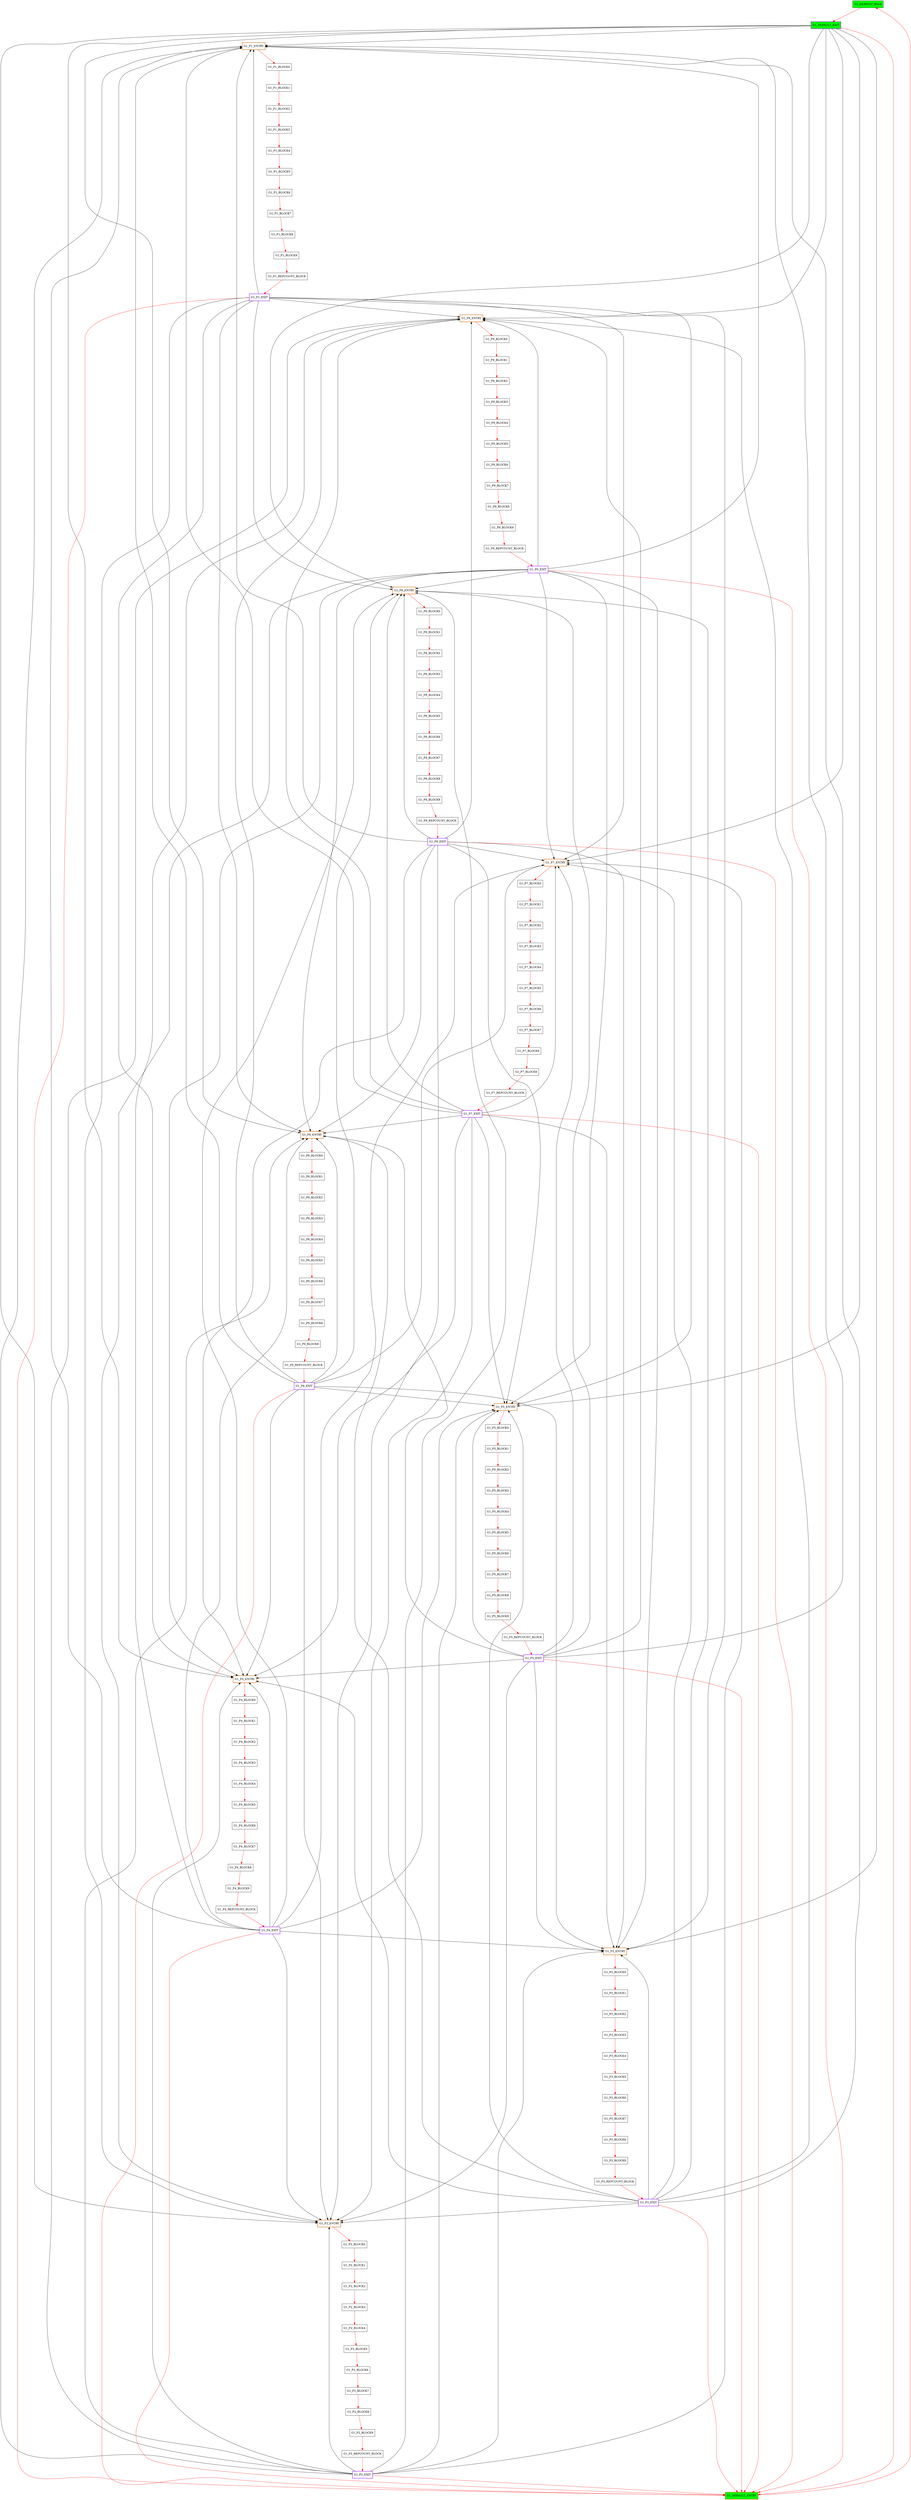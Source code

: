 digraph G {
graph [root="Demo",rankdir   = TB, nodesep           = 0.6, mindist     = 1.0, ranksep = 1.0, overlap = false]
node [style     = "filled", fillcolor = "white", color = "black"]
G1_DEFAULT_Block[cpu="0", flags="0x00000107", type="block", tperiod="100000000", pattern="G1_DEFAULT", patentry="false", patexit="false", beamproc="undefined", bpentry="false", bpexit="false", qlo="false", qhi="false", qil="false", shape     = "rectangle", fillcolor = "green"];
G1_DEFAULT_ENTRY[cpu="0", flags="0x00002107", type="block", tperiod="100000000", pattern="G1_DEFAULT", patentry="true", patexit="false", beamproc="undefined", bpentry="false", bpexit="false", qlo="false", qhi="false", qil="false", shape     = "rectangle", fillcolor = "green", penwidth=2, color = "darkorange3"];
G1_DEFAULT_EXIT[cpu="0", flags="0x00108107", type="block", tperiod="100000000", pattern="G1_DEFAULT", patentry="false", patexit="true", beamproc="undefined", bpentry="false", bpexit="false", qlo="true", qhi="false", qil="false", shape     = "rectangle", fillcolor = "green", penwidth=2, color = "purple"];
G1_P1_BLOCK0[cpu="0", flags="0x00000007", type="block", tperiod="100000000", pattern="G1_P1", patentry="false", patexit="false", beamproc="undefined", bpentry="false", bpexit="false", qlo="false", qhi="false", qil="false", shape     = "rectangle", fillcolor = "white"];
G1_P1_BLOCK1[cpu="0", flags="0x00000007", type="block", tperiod="100000000", pattern="G1_P1", patentry="false", patexit="false", beamproc="undefined", bpentry="false", bpexit="false", qlo="false", qhi="false", qil="false", shape     = "rectangle", fillcolor = "white"];
G1_P1_BLOCK2[cpu="0", flags="0x00000007", type="block", tperiod="100000000", pattern="G1_P1", patentry="false", patexit="false", beamproc="undefined", bpentry="false", bpexit="false", qlo="false", qhi="false", qil="false", shape     = "rectangle", fillcolor = "white"];
G1_P1_BLOCK3[cpu="0", flags="0x00000007", type="block", tperiod="100000000", pattern="G1_P1", patentry="false", patexit="false", beamproc="undefined", bpentry="false", bpexit="false", qlo="false", qhi="false", qil="false", shape     = "rectangle", fillcolor = "white"];
G1_P1_BLOCK4[cpu="0", flags="0x00000007", type="block", tperiod="100000000", pattern="G1_P1", patentry="false", patexit="false", beamproc="undefined", bpentry="false", bpexit="false", qlo="false", qhi="false", qil="false", shape     = "rectangle", fillcolor = "white"];
G1_P1_BLOCK5[cpu="0", flags="0x00000007", type="block", tperiod="100000000", pattern="G1_P1", patentry="false", patexit="false", beamproc="undefined", bpentry="false", bpexit="false", qlo="false", qhi="false", qil="false", shape     = "rectangle", fillcolor = "white"];
G1_P1_BLOCK6[cpu="0", flags="0x00000007", type="block", tperiod="100000000", pattern="G1_P1", patentry="false", patexit="false", beamproc="undefined", bpentry="false", bpexit="false", qlo="false", qhi="false", qil="false", shape     = "rectangle", fillcolor = "white"];
G1_P1_BLOCK7[cpu="0", flags="0x00000007", type="block", tperiod="100000000", pattern="G1_P1", patentry="false", patexit="false", beamproc="undefined", bpentry="false", bpexit="false", qlo="false", qhi="false", qil="false", shape     = "rectangle", fillcolor = "white"];
G1_P1_BLOCK8[cpu="0", flags="0x00000007", type="block", tperiod="100000000", pattern="G1_P1", patentry="false", patexit="false", beamproc="undefined", bpentry="false", bpexit="false", qlo="false", qhi="false", qil="false", shape     = "rectangle", fillcolor = "white"];
G1_P1_BLOCK9[cpu="0", flags="0x00000007", type="block", tperiod="100000000", pattern="G1_P1", patentry="false", patexit="false", beamproc="undefined", bpentry="false", bpexit="false", qlo="false", qhi="false", qil="false", shape     = "rectangle", fillcolor = "white"];
G1_P1_ENTRY[cpu="0", flags="0x00002007", type="block", tperiod="100000000", pattern="G1_P1", patentry="true", patexit="false", beamproc="undefined", bpentry="false", bpexit="false", qlo="false", qhi="false", qil="false", shape     = "rectangle", fillcolor = "white", penwidth=2, color = "darkorange3"];
G1_P1_EXIT[cpu="0", flags="0x00708007", type="block", tperiod="100000000", pattern="G1_P1", patentry="false", patexit="true", beamproc="undefined", bpentry="false", bpexit="false", qlo="true", qhi="true", qil="true", shape     = "rectangle", fillcolor = "white", penwidth=2, color = "purple"];
G1_P1_REPCOUNT_BLOCK[cpu="0", flags="0x00100007", type="block", tperiod="0", pattern="G1_P1", patentry="false", patexit="false", beamproc="undefined", bpentry="false", bpexit="false", qlo="true", qhi="false", qil="false", shape     = "rectangle", fillcolor = "white"];
G1_P2_BLOCK0[cpu="0", flags="0x00000007", type="block", tperiod="100000000", pattern="G1_P2", patentry="false", patexit="false", beamproc="undefined", bpentry="false", bpexit="false", qlo="false", qhi="false", qil="false", shape     = "rectangle", fillcolor = "white"];
G1_P2_BLOCK1[cpu="0", flags="0x00000007", type="block", tperiod="100000000", pattern="G1_P2", patentry="false", patexit="false", beamproc="undefined", bpentry="false", bpexit="false", qlo="false", qhi="false", qil="false", shape     = "rectangle", fillcolor = "white"];
G1_P2_BLOCK2[cpu="0", flags="0x00000007", type="block", tperiod="100000000", pattern="G1_P2", patentry="false", patexit="false", beamproc="undefined", bpentry="false", bpexit="false", qlo="false", qhi="false", qil="false", shape     = "rectangle", fillcolor = "white"];
G1_P2_BLOCK3[cpu="0", flags="0x00000007", type="block", tperiod="100000000", pattern="G1_P2", patentry="false", patexit="false", beamproc="undefined", bpentry="false", bpexit="false", qlo="false", qhi="false", qil="false", shape     = "rectangle", fillcolor = "white"];
G1_P2_BLOCK4[cpu="0", flags="0x00000007", type="block", tperiod="100000000", pattern="G1_P2", patentry="false", patexit="false", beamproc="undefined", bpentry="false", bpexit="false", qlo="false", qhi="false", qil="false", shape     = "rectangle", fillcolor = "white"];
G1_P2_BLOCK5[cpu="0", flags="0x00000007", type="block", tperiod="100000000", pattern="G1_P2", patentry="false", patexit="false", beamproc="undefined", bpentry="false", bpexit="false", qlo="false", qhi="false", qil="false", shape     = "rectangle", fillcolor = "white"];
G1_P2_BLOCK6[cpu="0", flags="0x00000007", type="block", tperiod="100000000", pattern="G1_P2", patentry="false", patexit="false", beamproc="undefined", bpentry="false", bpexit="false", qlo="false", qhi="false", qil="false", shape     = "rectangle", fillcolor = "white"];
G1_P2_BLOCK7[cpu="0", flags="0x00000007", type="block", tperiod="100000000", pattern="G1_P2", patentry="false", patexit="false", beamproc="undefined", bpentry="false", bpexit="false", qlo="false", qhi="false", qil="false", shape     = "rectangle", fillcolor = "white"];
G1_P2_BLOCK8[cpu="0", flags="0x00000007", type="block", tperiod="100000000", pattern="G1_P2", patentry="false", patexit="false", beamproc="undefined", bpentry="false", bpexit="false", qlo="false", qhi="false", qil="false", shape     = "rectangle", fillcolor = "white"];
G1_P2_BLOCK9[cpu="0", flags="0x00000007", type="block", tperiod="100000000", pattern="G1_P2", patentry="false", patexit="false", beamproc="undefined", bpentry="false", bpexit="false", qlo="false", qhi="false", qil="false", shape     = "rectangle", fillcolor = "white"];
G1_P2_ENTRY[cpu="0", flags="0x00002007", type="block", tperiod="100000000", pattern="G1_P2", patentry="true", patexit="false", beamproc="undefined", bpentry="false", bpexit="false", qlo="false", qhi="false", qil="false", shape     = "rectangle", fillcolor = "white", penwidth=2, color = "darkorange3"];
G1_P2_EXIT[cpu="0", flags="0x00708007", type="block", tperiod="100000000", pattern="G1_P2", patentry="false", patexit="true", beamproc="undefined", bpentry="false", bpexit="false", qlo="true", qhi="true", qil="true", shape     = "rectangle", fillcolor = "white", penwidth=2, color = "purple"];
G1_P2_REPCOUNT_BLOCK[cpu="0", flags="0x00100007", type="block", tperiod="0", pattern="G1_P2", patentry="false", patexit="false", beamproc="undefined", bpentry="false", bpexit="false", qlo="true", qhi="false", qil="false", shape     = "rectangle", fillcolor = "white"];
G1_P3_BLOCK0[cpu="0", flags="0x00000007", type="block", tperiod="100000000", pattern="G1_P3", patentry="false", patexit="false", beamproc="undefined", bpentry="false", bpexit="false", qlo="false", qhi="false", qil="false", shape     = "rectangle", fillcolor = "white"];
G1_P3_BLOCK1[cpu="0", flags="0x00000007", type="block", tperiod="100000000", pattern="G1_P3", patentry="false", patexit="false", beamproc="undefined", bpentry="false", bpexit="false", qlo="false", qhi="false", qil="false", shape     = "rectangle", fillcolor = "white"];
G1_P3_BLOCK2[cpu="0", flags="0x00000007", type="block", tperiod="100000000", pattern="G1_P3", patentry="false", patexit="false", beamproc="undefined", bpentry="false", bpexit="false", qlo="false", qhi="false", qil="false", shape     = "rectangle", fillcolor = "white"];
G1_P3_BLOCK3[cpu="0", flags="0x00000007", type="block", tperiod="100000000", pattern="G1_P3", patentry="false", patexit="false", beamproc="undefined", bpentry="false", bpexit="false", qlo="false", qhi="false", qil="false", shape     = "rectangle", fillcolor = "white"];
G1_P3_BLOCK4[cpu="0", flags="0x00000007", type="block", tperiod="100000000", pattern="G1_P3", patentry="false", patexit="false", beamproc="undefined", bpentry="false", bpexit="false", qlo="false", qhi="false", qil="false", shape     = "rectangle", fillcolor = "white"];
G1_P3_BLOCK5[cpu="0", flags="0x00000007", type="block", tperiod="100000000", pattern="G1_P3", patentry="false", patexit="false", beamproc="undefined", bpentry="false", bpexit="false", qlo="false", qhi="false", qil="false", shape     = "rectangle", fillcolor = "white"];
G1_P3_BLOCK6[cpu="0", flags="0x00000007", type="block", tperiod="100000000", pattern="G1_P3", patentry="false", patexit="false", beamproc="undefined", bpentry="false", bpexit="false", qlo="false", qhi="false", qil="false", shape     = "rectangle", fillcolor = "white"];
G1_P3_BLOCK7[cpu="0", flags="0x00000007", type="block", tperiod="100000000", pattern="G1_P3", patentry="false", patexit="false", beamproc="undefined", bpentry="false", bpexit="false", qlo="false", qhi="false", qil="false", shape     = "rectangle", fillcolor = "white"];
G1_P3_BLOCK8[cpu="0", flags="0x00000007", type="block", tperiod="100000000", pattern="G1_P3", patentry="false", patexit="false", beamproc="undefined", bpentry="false", bpexit="false", qlo="false", qhi="false", qil="false", shape     = "rectangle", fillcolor = "white"];
G1_P3_BLOCK9[cpu="0", flags="0x00000007", type="block", tperiod="100000000", pattern="G1_P3", patentry="false", patexit="false", beamproc="undefined", bpentry="false", bpexit="false", qlo="false", qhi="false", qil="false", shape     = "rectangle", fillcolor = "white"];
G1_P3_ENTRY[cpu="0", flags="0x00002007", type="block", tperiod="100000000", pattern="G1_P3", patentry="true", patexit="false", beamproc="undefined", bpentry="false", bpexit="false", qlo="false", qhi="false", qil="false", shape     = "rectangle", fillcolor = "white", penwidth=2, color = "darkorange3"];
G1_P3_EXIT[cpu="0", flags="0x00708007", type="block", tperiod="100000000", pattern="G1_P3", patentry="false", patexit="true", beamproc="undefined", bpentry="false", bpexit="false", qlo="true", qhi="true", qil="true", shape     = "rectangle", fillcolor = "white", penwidth=2, color = "purple"];
G1_P3_REPCOUNT_BLOCK[cpu="0", flags="0x00100007", type="block", tperiod="0", pattern="G1_P3", patentry="false", patexit="false", beamproc="undefined", bpentry="false", bpexit="false", qlo="true", qhi="false", qil="false", shape     = "rectangle", fillcolor = "white"];
G1_P4_BLOCK0[cpu="0", flags="0x00000007", type="block", tperiod="100000000", pattern="G1_P4", patentry="false", patexit="false", beamproc="undefined", bpentry="false", bpexit="false", qlo="false", qhi="false", qil="false", shape     = "rectangle", fillcolor = "white"];
G1_P4_BLOCK1[cpu="0", flags="0x00000007", type="block", tperiod="100000000", pattern="G1_P4", patentry="false", patexit="false", beamproc="undefined", bpentry="false", bpexit="false", qlo="false", qhi="false", qil="false", shape     = "rectangle", fillcolor = "white"];
G1_P4_BLOCK2[cpu="0", flags="0x00000007", type="block", tperiod="100000000", pattern="G1_P4", patentry="false", patexit="false", beamproc="undefined", bpentry="false", bpexit="false", qlo="false", qhi="false", qil="false", shape     = "rectangle", fillcolor = "white"];
G1_P4_BLOCK3[cpu="0", flags="0x00000007", type="block", tperiod="100000000", pattern="G1_P4", patentry="false", patexit="false", beamproc="undefined", bpentry="false", bpexit="false", qlo="false", qhi="false", qil="false", shape     = "rectangle", fillcolor = "white"];
G1_P4_BLOCK4[cpu="0", flags="0x00000007", type="block", tperiod="100000000", pattern="G1_P4", patentry="false", patexit="false", beamproc="undefined", bpentry="false", bpexit="false", qlo="false", qhi="false", qil="false", shape     = "rectangle", fillcolor = "white"];
G1_P4_BLOCK5[cpu="0", flags="0x00000007", type="block", tperiod="100000000", pattern="G1_P4", patentry="false", patexit="false", beamproc="undefined", bpentry="false", bpexit="false", qlo="false", qhi="false", qil="false", shape     = "rectangle", fillcolor = "white"];
G1_P4_BLOCK6[cpu="0", flags="0x00000007", type="block", tperiod="100000000", pattern="G1_P4", patentry="false", patexit="false", beamproc="undefined", bpentry="false", bpexit="false", qlo="false", qhi="false", qil="false", shape     = "rectangle", fillcolor = "white"];
G1_P4_BLOCK7[cpu="0", flags="0x00000007", type="block", tperiod="100000000", pattern="G1_P4", patentry="false", patexit="false", beamproc="undefined", bpentry="false", bpexit="false", qlo="false", qhi="false", qil="false", shape     = "rectangle", fillcolor = "white"];
G1_P4_BLOCK8[cpu="0", flags="0x00000007", type="block", tperiod="100000000", pattern="G1_P4", patentry="false", patexit="false", beamproc="undefined", bpentry="false", bpexit="false", qlo="false", qhi="false", qil="false", shape     = "rectangle", fillcolor = "white"];
G1_P4_BLOCK9[cpu="0", flags="0x00000007", type="block", tperiod="100000000", pattern="G1_P4", patentry="false", patexit="false", beamproc="undefined", bpentry="false", bpexit="false", qlo="false", qhi="false", qil="false", shape     = "rectangle", fillcolor = "white"];
G1_P4_ENTRY[cpu="0", flags="0x00002007", type="block", tperiod="100000000", pattern="G1_P4", patentry="true", patexit="false", beamproc="undefined", bpentry="false", bpexit="false", qlo="false", qhi="false", qil="false", shape     = "rectangle", fillcolor = "white", penwidth=2, color = "darkorange3"];
G1_P4_EXIT[cpu="0", flags="0x00708007", type="block", tperiod="100000000", pattern="G1_P4", patentry="false", patexit="true", beamproc="undefined", bpentry="false", bpexit="false", qlo="true", qhi="true", qil="true", shape     = "rectangle", fillcolor = "white", penwidth=2, color = "purple"];
G1_P4_REPCOUNT_BLOCK[cpu="0", flags="0x00100007", type="block", tperiod="0", pattern="G1_P4", patentry="false", patexit="false", beamproc="undefined", bpentry="false", bpexit="false", qlo="true", qhi="false", qil="false", shape     = "rectangle", fillcolor = "white"];
G1_P5_BLOCK0[cpu="0", flags="0x00000007", type="block", tperiod="100000000", pattern="G1_P5", patentry="false", patexit="false", beamproc="undefined", bpentry="false", bpexit="false", qlo="false", qhi="false", qil="false", shape     = "rectangle", fillcolor = "white"];
G1_P5_BLOCK1[cpu="0", flags="0x00000007", type="block", tperiod="100000000", pattern="G1_P5", patentry="false", patexit="false", beamproc="undefined", bpentry="false", bpexit="false", qlo="false", qhi="false", qil="false", shape     = "rectangle", fillcolor = "white"];
G1_P5_BLOCK2[cpu="0", flags="0x00000007", type="block", tperiod="100000000", pattern="G1_P5", patentry="false", patexit="false", beamproc="undefined", bpentry="false", bpexit="false", qlo="false", qhi="false", qil="false", shape     = "rectangle", fillcolor = "white"];
G1_P5_BLOCK3[cpu="0", flags="0x00000007", type="block", tperiod="100000000", pattern="G1_P5", patentry="false", patexit="false", beamproc="undefined", bpentry="false", bpexit="false", qlo="false", qhi="false", qil="false", shape     = "rectangle", fillcolor = "white"];
G1_P5_BLOCK4[cpu="0", flags="0x00000007", type="block", tperiod="100000000", pattern="G1_P5", patentry="false", patexit="false", beamproc="undefined", bpentry="false", bpexit="false", qlo="false", qhi="false", qil="false", shape     = "rectangle", fillcolor = "white"];
G1_P5_BLOCK5[cpu="0", flags="0x00000007", type="block", tperiod="100000000", pattern="G1_P5", patentry="false", patexit="false", beamproc="undefined", bpentry="false", bpexit="false", qlo="false", qhi="false", qil="false", shape     = "rectangle", fillcolor = "white"];
G1_P5_BLOCK6[cpu="0", flags="0x00000007", type="block", tperiod="100000000", pattern="G1_P5", patentry="false", patexit="false", beamproc="undefined", bpentry="false", bpexit="false", qlo="false", qhi="false", qil="false", shape     = "rectangle", fillcolor = "white"];
G1_P5_BLOCK7[cpu="0", flags="0x00000007", type="block", tperiod="100000000", pattern="G1_P5", patentry="false", patexit="false", beamproc="undefined", bpentry="false", bpexit="false", qlo="false", qhi="false", qil="false", shape     = "rectangle", fillcolor = "white"];
G1_P5_BLOCK8[cpu="0", flags="0x00000007", type="block", tperiod="100000000", pattern="G1_P5", patentry="false", patexit="false", beamproc="undefined", bpentry="false", bpexit="false", qlo="false", qhi="false", qil="false", shape     = "rectangle", fillcolor = "white"];
G1_P5_BLOCK9[cpu="0", flags="0x00000007", type="block", tperiod="100000000", pattern="G1_P5", patentry="false", patexit="false", beamproc="undefined", bpentry="false", bpexit="false", qlo="false", qhi="false", qil="false", shape     = "rectangle", fillcolor = "white"];
G1_P5_ENTRY[cpu="0", flags="0x00002007", type="block", tperiod="100000000", pattern="G1_P5", patentry="true", patexit="false", beamproc="undefined", bpentry="false", bpexit="false", qlo="false", qhi="false", qil="false", shape     = "rectangle", fillcolor = "white", penwidth=2, color = "darkorange3"];
G1_P5_EXIT[cpu="0", flags="0x00708007", type="block", tperiod="100000000", pattern="G1_P5", patentry="false", patexit="true", beamproc="undefined", bpentry="false", bpexit="false", qlo="true", qhi="true", qil="true", shape     = "rectangle", fillcolor = "white", penwidth=2, color = "purple"];
G1_P5_REPCOUNT_BLOCK[cpu="0", flags="0x00100007", type="block", tperiod="0", pattern="G1_P5", patentry="false", patexit="false", beamproc="undefined", bpentry="false", bpexit="false", qlo="true", qhi="false", qil="false", shape     = "rectangle", fillcolor = "white"];
G1_P6_BLOCK0[cpu="0", flags="0x00000007", type="block", tperiod="100000000", pattern="G1_P6", patentry="false", patexit="false", beamproc="undefined", bpentry="false", bpexit="false", qlo="false", qhi="false", qil="false", shape     = "rectangle", fillcolor = "white"];
G1_P6_BLOCK1[cpu="0", flags="0x00000007", type="block", tperiod="100000000", pattern="G1_P6", patentry="false", patexit="false", beamproc="undefined", bpentry="false", bpexit="false", qlo="false", qhi="false", qil="false", shape     = "rectangle", fillcolor = "white"];
G1_P6_BLOCK2[cpu="0", flags="0x00000007", type="block", tperiod="100000000", pattern="G1_P6", patentry="false", patexit="false", beamproc="undefined", bpentry="false", bpexit="false", qlo="false", qhi="false", qil="false", shape     = "rectangle", fillcolor = "white"];
G1_P6_BLOCK3[cpu="0", flags="0x00000007", type="block", tperiod="100000000", pattern="G1_P6", patentry="false", patexit="false", beamproc="undefined", bpentry="false", bpexit="false", qlo="false", qhi="false", qil="false", shape     = "rectangle", fillcolor = "white"];
G1_P6_BLOCK4[cpu="0", flags="0x00000007", type="block", tperiod="100000000", pattern="G1_P6", patentry="false", patexit="false", beamproc="undefined", bpentry="false", bpexit="false", qlo="false", qhi="false", qil="false", shape     = "rectangle", fillcolor = "white"];
G1_P6_BLOCK5[cpu="0", flags="0x00000007", type="block", tperiod="100000000", pattern="G1_P6", patentry="false", patexit="false", beamproc="undefined", bpentry="false", bpexit="false", qlo="false", qhi="false", qil="false", shape     = "rectangle", fillcolor = "white"];
G1_P6_BLOCK6[cpu="0", flags="0x00000007", type="block", tperiod="100000000", pattern="G1_P6", patentry="false", patexit="false", beamproc="undefined", bpentry="false", bpexit="false", qlo="false", qhi="false", qil="false", shape     = "rectangle", fillcolor = "white"];
G1_P6_BLOCK7[cpu="0", flags="0x00000007", type="block", tperiod="100000000", pattern="G1_P6", patentry="false", patexit="false", beamproc="undefined", bpentry="false", bpexit="false", qlo="false", qhi="false", qil="false", shape     = "rectangle", fillcolor = "white"];
G1_P6_BLOCK8[cpu="0", flags="0x00000007", type="block", tperiod="100000000", pattern="G1_P6", patentry="false", patexit="false", beamproc="undefined", bpentry="false", bpexit="false", qlo="false", qhi="false", qil="false", shape     = "rectangle", fillcolor = "white"];
G1_P6_BLOCK9[cpu="0", flags="0x00000007", type="block", tperiod="100000000", pattern="G1_P6", patentry="false", patexit="false", beamproc="undefined", bpentry="false", bpexit="false", qlo="false", qhi="false", qil="false", shape     = "rectangle", fillcolor = "white"];
G1_P6_ENTRY[cpu="0", flags="0x00002007", type="block", tperiod="100000000", pattern="G1_P6", patentry="true", patexit="false", beamproc="undefined", bpentry="false", bpexit="false", qlo="false", qhi="false", qil="false", shape     = "rectangle", fillcolor = "white", penwidth=2, color = "darkorange3"];
G1_P6_EXIT[cpu="0", flags="0x00708007", type="block", tperiod="100000000", pattern="G1_P6", patentry="false", patexit="true", beamproc="undefined", bpentry="false", bpexit="false", qlo="true", qhi="true", qil="true", shape     = "rectangle", fillcolor = "white", penwidth=2, color = "purple"];
G1_P6_REPCOUNT_BLOCK[cpu="0", flags="0x00100007", type="block", tperiod="0", pattern="G1_P6", patentry="false", patexit="false", beamproc="undefined", bpentry="false", bpexit="false", qlo="true", qhi="false", qil="false", shape     = "rectangle", fillcolor = "white"];
G1_P7_BLOCK0[cpu="0", flags="0x00000007", type="block", tperiod="100000000", pattern="G1_P7", patentry="false", patexit="false", beamproc="undefined", bpentry="false", bpexit="false", qlo="false", qhi="false", qil="false", shape     = "rectangle", fillcolor = "white"];
G1_P7_BLOCK1[cpu="0", flags="0x00000007", type="block", tperiod="100000000", pattern="G1_P7", patentry="false", patexit="false", beamproc="undefined", bpentry="false", bpexit="false", qlo="false", qhi="false", qil="false", shape     = "rectangle", fillcolor = "white"];
G1_P7_BLOCK2[cpu="0", flags="0x00000007", type="block", tperiod="100000000", pattern="G1_P7", patentry="false", patexit="false", beamproc="undefined", bpentry="false", bpexit="false", qlo="false", qhi="false", qil="false", shape     = "rectangle", fillcolor = "white"];
G1_P7_BLOCK3[cpu="0", flags="0x00000007", type="block", tperiod="100000000", pattern="G1_P7", patentry="false", patexit="false", beamproc="undefined", bpentry="false", bpexit="false", qlo="false", qhi="false", qil="false", shape     = "rectangle", fillcolor = "white"];
G1_P7_BLOCK4[cpu="0", flags="0x00000007", type="block", tperiod="100000000", pattern="G1_P7", patentry="false", patexit="false", beamproc="undefined", bpentry="false", bpexit="false", qlo="false", qhi="false", qil="false", shape     = "rectangle", fillcolor = "white"];
G1_P7_BLOCK5[cpu="0", flags="0x00000007", type="block", tperiod="100000000", pattern="G1_P7", patentry="false", patexit="false", beamproc="undefined", bpentry="false", bpexit="false", qlo="false", qhi="false", qil="false", shape     = "rectangle", fillcolor = "white"];
G1_P7_BLOCK6[cpu="0", flags="0x00000007", type="block", tperiod="100000000", pattern="G1_P7", patentry="false", patexit="false", beamproc="undefined", bpentry="false", bpexit="false", qlo="false", qhi="false", qil="false", shape     = "rectangle", fillcolor = "white"];
G1_P7_BLOCK7[cpu="0", flags="0x00000007", type="block", tperiod="100000000", pattern="G1_P7", patentry="false", patexit="false", beamproc="undefined", bpentry="false", bpexit="false", qlo="false", qhi="false", qil="false", shape     = "rectangle", fillcolor = "white"];
G1_P7_BLOCK8[cpu="0", flags="0x00000007", type="block", tperiod="100000000", pattern="G1_P7", patentry="false", patexit="false", beamproc="undefined", bpentry="false", bpexit="false", qlo="false", qhi="false", qil="false", shape     = "rectangle", fillcolor = "white"];
G1_P7_BLOCK9[cpu="0", flags="0x00000007", type="block", tperiod="100000000", pattern="G1_P7", patentry="false", patexit="false", beamproc="undefined", bpentry="false", bpexit="false", qlo="false", qhi="false", qil="false", shape     = "rectangle", fillcolor = "white"];
G1_P7_ENTRY[cpu="0", flags="0x00002007", type="block", tperiod="100000000", pattern="G1_P7", patentry="true", patexit="false", beamproc="undefined", bpentry="false", bpexit="false", qlo="false", qhi="false", qil="false", shape     = "rectangle", fillcolor = "white", penwidth=2, color = "darkorange3"];
G1_P7_EXIT[cpu="0", flags="0x00708007", type="block", tperiod="100000000", pattern="G1_P7", patentry="false", patexit="true", beamproc="undefined", bpentry="false", bpexit="false", qlo="true", qhi="true", qil="true", shape     = "rectangle", fillcolor = "white", penwidth=2, color = "purple"];
G1_P7_REPCOUNT_BLOCK[cpu="0", flags="0x00100007", type="block", tperiod="0", pattern="G1_P7", patentry="false", patexit="false", beamproc="undefined", bpentry="false", bpexit="false", qlo="true", qhi="false", qil="false", shape     = "rectangle", fillcolor = "white"];
G1_P8_BLOCK0[cpu="0", flags="0x00000007", type="block", tperiod="100000000", pattern="G1_P8", patentry="false", patexit="false", beamproc="undefined", bpentry="false", bpexit="false", qlo="false", qhi="false", qil="false", shape     = "rectangle", fillcolor = "white"];
G1_P8_BLOCK1[cpu="0", flags="0x00000007", type="block", tperiod="100000000", pattern="G1_P8", patentry="false", patexit="false", beamproc="undefined", bpentry="false", bpexit="false", qlo="false", qhi="false", qil="false", shape     = "rectangle", fillcolor = "white"];
G1_P8_BLOCK2[cpu="0", flags="0x00000007", type="block", tperiod="100000000", pattern="G1_P8", patentry="false", patexit="false", beamproc="undefined", bpentry="false", bpexit="false", qlo="false", qhi="false", qil="false", shape     = "rectangle", fillcolor = "white"];
G1_P8_BLOCK3[cpu="0", flags="0x00000007", type="block", tperiod="100000000", pattern="G1_P8", patentry="false", patexit="false", beamproc="undefined", bpentry="false", bpexit="false", qlo="false", qhi="false", qil="false", shape     = "rectangle", fillcolor = "white"];
G1_P8_BLOCK4[cpu="0", flags="0x00000007", type="block", tperiod="100000000", pattern="G1_P8", patentry="false", patexit="false", beamproc="undefined", bpentry="false", bpexit="false", qlo="false", qhi="false", qil="false", shape     = "rectangle", fillcolor = "white"];
G1_P8_BLOCK5[cpu="0", flags="0x00000007", type="block", tperiod="100000000", pattern="G1_P8", patentry="false", patexit="false", beamproc="undefined", bpentry="false", bpexit="false", qlo="false", qhi="false", qil="false", shape     = "rectangle", fillcolor = "white"];
G1_P8_BLOCK6[cpu="0", flags="0x00000007", type="block", tperiod="100000000", pattern="G1_P8", patentry="false", patexit="false", beamproc="undefined", bpentry="false", bpexit="false", qlo="false", qhi="false", qil="false", shape     = "rectangle", fillcolor = "white"];
G1_P8_BLOCK7[cpu="0", flags="0x00000007", type="block", tperiod="100000000", pattern="G1_P8", patentry="false", patexit="false", beamproc="undefined", bpentry="false", bpexit="false", qlo="false", qhi="false", qil="false", shape     = "rectangle", fillcolor = "white"];
G1_P8_BLOCK8[cpu="0", flags="0x00000007", type="block", tperiod="100000000", pattern="G1_P8", patentry="false", patexit="false", beamproc="undefined", bpentry="false", bpexit="false", qlo="false", qhi="false", qil="false", shape     = "rectangle", fillcolor = "white"];
G1_P8_BLOCK9[cpu="0", flags="0x00000007", type="block", tperiod="100000000", pattern="G1_P8", patentry="false", patexit="false", beamproc="undefined", bpentry="false", bpexit="false", qlo="false", qhi="false", qil="false", shape     = "rectangle", fillcolor = "white"];
G1_P8_ENTRY[cpu="0", flags="0x00002007", type="block", tperiod="100000000", pattern="G1_P8", patentry="true", patexit="false", beamproc="undefined", bpentry="false", bpexit="false", qlo="false", qhi="false", qil="false", shape     = "rectangle", fillcolor = "white", penwidth=2, color = "darkorange3"];
G1_P8_EXIT[cpu="0", flags="0x00708007", type="block", tperiod="100000000", pattern="G1_P8", patentry="false", patexit="true", beamproc="undefined", bpentry="false", bpexit="false", qlo="true", qhi="true", qil="true", shape     = "rectangle", fillcolor = "white", penwidth=2, color = "purple"];
G1_P8_REPCOUNT_BLOCK[cpu="0", flags="0x00100007", type="block", tperiod="0", pattern="G1_P8", patentry="false", patexit="false", beamproc="undefined", bpentry="false", bpexit="false", qlo="true", qhi="false", qil="false", shape     = "rectangle", fillcolor = "white"];
G1_P9_BLOCK0[cpu="0", flags="0x00000007", type="block", tperiod="100000000", pattern="G1_P9", patentry="false", patexit="false", beamproc="undefined", bpentry="false", bpexit="false", qlo="false", qhi="false", qil="false", shape     = "rectangle", fillcolor = "white"];
G1_P9_BLOCK1[cpu="0", flags="0x00000007", type="block", tperiod="100000000", pattern="G1_P9", patentry="false", patexit="false", beamproc="undefined", bpentry="false", bpexit="false", qlo="false", qhi="false", qil="false", shape     = "rectangle", fillcolor = "white"];
G1_P9_BLOCK2[cpu="0", flags="0x00000007", type="block", tperiod="100000000", pattern="G1_P9", patentry="false", patexit="false", beamproc="undefined", bpentry="false", bpexit="false", qlo="false", qhi="false", qil="false", shape     = "rectangle", fillcolor = "white"];
G1_P9_BLOCK3[cpu="0", flags="0x00000007", type="block", tperiod="100000000", pattern="G1_P9", patentry="false", patexit="false", beamproc="undefined", bpentry="false", bpexit="false", qlo="false", qhi="false", qil="false", shape     = "rectangle", fillcolor = "white"];
G1_P9_BLOCK4[cpu="0", flags="0x00000007", type="block", tperiod="100000000", pattern="G1_P9", patentry="false", patexit="false", beamproc="undefined", bpentry="false", bpexit="false", qlo="false", qhi="false", qil="false", shape     = "rectangle", fillcolor = "white"];
G1_P9_BLOCK5[cpu="0", flags="0x00000007", type="block", tperiod="100000000", pattern="G1_P9", patentry="false", patexit="false", beamproc="undefined", bpentry="false", bpexit="false", qlo="false", qhi="false", qil="false", shape     = "rectangle", fillcolor = "white"];
G1_P9_BLOCK6[cpu="0", flags="0x00000007", type="block", tperiod="100000000", pattern="G1_P9", patentry="false", patexit="false", beamproc="undefined", bpentry="false", bpexit="false", qlo="false", qhi="false", qil="false", shape     = "rectangle", fillcolor = "white"];
G1_P9_BLOCK7[cpu="0", flags="0x00000007", type="block", tperiod="100000000", pattern="G1_P9", patentry="false", patexit="false", beamproc="undefined", bpentry="false", bpexit="false", qlo="false", qhi="false", qil="false", shape     = "rectangle", fillcolor = "white"];
G1_P9_BLOCK8[cpu="0", flags="0x00000007", type="block", tperiod="100000000", pattern="G1_P9", patentry="false", patexit="false", beamproc="undefined", bpentry="false", bpexit="false", qlo="false", qhi="false", qil="false", shape     = "rectangle", fillcolor = "white"];
G1_P9_BLOCK9[cpu="0", flags="0x00000007", type="block", tperiod="100000000", pattern="G1_P9", patentry="false", patexit="false", beamproc="undefined", bpentry="false", bpexit="false", qlo="false", qhi="false", qil="false", shape     = "rectangle", fillcolor = "white"];
G1_P9_ENTRY[cpu="0", flags="0x00002007", type="block", tperiod="100000000", pattern="G1_P9", patentry="true", patexit="false", beamproc="undefined", bpentry="false", bpexit="false", qlo="false", qhi="false", qil="false", shape     = "rectangle", fillcolor = "white", penwidth=2, color = "darkorange3"];
G1_P9_EXIT[cpu="0", flags="0x00708007", type="block", tperiod="100000000", pattern="G1_P9", patentry="false", patexit="true", beamproc="undefined", bpentry="false", bpexit="false", qlo="true", qhi="true", qil="true", shape     = "rectangle", fillcolor = "white", penwidth=2, color = "purple"];
G1_P9_REPCOUNT_BLOCK[cpu="0", flags="0x00100007", type="block", tperiod="0", pattern="G1_P9", patentry="false", patexit="false", beamproc="undefined", bpentry="false", bpexit="false", qlo="true", qhi="false", qil="false", shape     = "rectangle", fillcolor = "white"];
G1_DEFAULT_Block->G1_DEFAULT_EXIT [type="defdst", color     = "red"];
G1_DEFAULT_ENTRY->G1_DEFAULT_Block [type="defdst", color     = "red"];
G1_P1_BLOCK0->G1_P1_BLOCK1 [type="defdst", color     = "red"];
G1_P1_BLOCK1->G1_P1_BLOCK2 [type="defdst", color     = "red"];
G1_P1_BLOCK2->G1_P1_BLOCK3 [type="defdst", color     = "red"];
G1_P1_BLOCK3->G1_P1_BLOCK4 [type="defdst", color     = "red"];
G1_P1_BLOCK4->G1_P1_BLOCK5 [type="defdst", color     = "red"];
G1_P1_BLOCK5->G1_P1_BLOCK6 [type="defdst", color     = "red"];
G1_P1_BLOCK6->G1_P1_BLOCK7 [type="defdst", color     = "red"];
G1_P1_BLOCK7->G1_P1_BLOCK8 [type="defdst", color     = "red"];
G1_P1_BLOCK8->G1_P1_BLOCK9 [type="defdst", color     = "red"];
G1_P1_BLOCK9->G1_P1_REPCOUNT_BLOCK [type="defdst", color     = "red"];
G1_P1_ENTRY->G1_P1_BLOCK0 [type="defdst", color     = "red"];
G1_P2_BLOCK0->G1_P2_BLOCK1 [type="defdst", color     = "red"];
G1_P2_BLOCK1->G1_P2_BLOCK2 [type="defdst", color     = "red"];
G1_P2_BLOCK2->G1_P2_BLOCK3 [type="defdst", color     = "red"];
G1_P2_BLOCK3->G1_P2_BLOCK4 [type="defdst", color     = "red"];
G1_P2_BLOCK4->G1_P2_BLOCK5 [type="defdst", color     = "red"];
G1_P2_BLOCK5->G1_P2_BLOCK6 [type="defdst", color     = "red"];
G1_P2_BLOCK6->G1_P2_BLOCK7 [type="defdst", color     = "red"];
G1_P2_BLOCK7->G1_P2_BLOCK8 [type="defdst", color     = "red"];
G1_P2_BLOCK8->G1_P2_BLOCK9 [type="defdst", color     = "red"];
G1_P2_BLOCK9->G1_P2_REPCOUNT_BLOCK [type="defdst", color     = "red"];
G1_P2_ENTRY->G1_P2_BLOCK0 [type="defdst", color     = "red"];
G1_P3_BLOCK0->G1_P3_BLOCK1 [type="defdst", color     = "red"];
G1_P7_BLOCK6->G1_P7_BLOCK7 [type="defdst", color     = "red"];
G1_P3_BLOCK1->G1_P3_BLOCK2 [type="defdst", color     = "red"];
G1_P3_BLOCK2->G1_P3_BLOCK3 [type="defdst", color     = "red"];
G1_P3_BLOCK3->G1_P3_BLOCK4 [type="defdst", color     = "red"];
G1_P3_BLOCK4->G1_P3_BLOCK5 [type="defdst", color     = "red"];
G1_P7_BLOCK2->G1_P7_BLOCK3 [type="defdst", color     = "red"];
G1_P3_BLOCK5->G1_P3_BLOCK6 [type="defdst", color     = "red"];
G1_P7_BLOCK7->G1_P7_BLOCK8 [type="defdst", color     = "red"];
G1_P3_BLOCK6->G1_P3_BLOCK7 [type="defdst", color     = "red"];
G1_P3_BLOCK7->G1_P3_BLOCK8 [type="defdst", color     = "red"];
G1_P3_BLOCK8->G1_P3_BLOCK9 [type="defdst", color     = "red"];
G1_P3_BLOCK9->G1_P3_REPCOUNT_BLOCK [type="defdst", color     = "red"];
G1_P3_ENTRY->G1_P3_BLOCK0 [type="defdst", color     = "red"];
G1_P4_BLOCK0->G1_P4_BLOCK1 [type="defdst", color     = "red"];
G1_P4_BLOCK1->G1_P4_BLOCK2 [type="defdst", color     = "red"];
G1_P4_BLOCK2->G1_P4_BLOCK3 [type="defdst", color     = "red"];
G1_P4_BLOCK3->G1_P4_BLOCK4 [type="defdst", color     = "red"];
G1_P4_BLOCK4->G1_P4_BLOCK5 [type="defdst", color     = "red"];
G1_P4_BLOCK5->G1_P4_BLOCK6 [type="defdst", color     = "red"];
G1_P4_BLOCK6->G1_P4_BLOCK7 [type="defdst", color     = "red"];
G1_P4_BLOCK7->G1_P4_BLOCK8 [type="defdst", color     = "red"];
G1_P4_BLOCK8->G1_P4_BLOCK9 [type="defdst", color     = "red"];
G1_P4_BLOCK9->G1_P4_REPCOUNT_BLOCK [type="defdst", color     = "red"];
G1_P4_ENTRY->G1_P4_BLOCK0 [type="defdst", color     = "red"];
G1_P5_BLOCK0->G1_P5_BLOCK1 [type="defdst", color     = "red"];
G1_P5_BLOCK1->G1_P5_BLOCK2 [type="defdst", color     = "red"];
G1_P5_BLOCK2->G1_P5_BLOCK3 [type="defdst", color     = "red"];
G1_P5_BLOCK3->G1_P5_BLOCK4 [type="defdst", color     = "red"];
G1_P5_BLOCK4->G1_P5_BLOCK5 [type="defdst", color     = "red"];
G1_P5_BLOCK5->G1_P5_BLOCK6 [type="defdst", color     = "red"];
G1_P5_BLOCK6->G1_P5_BLOCK7 [type="defdst", color     = "red"];
G1_P5_BLOCK7->G1_P5_BLOCK8 [type="defdst", color     = "red"];
G1_P5_BLOCK8->G1_P5_BLOCK9 [type="defdst", color     = "red"];
G1_P5_BLOCK9->G1_P5_REPCOUNT_BLOCK [type="defdst", color     = "red"];
G1_P5_ENTRY->G1_P5_BLOCK0 [type="defdst", color     = "red"];
G1_P6_BLOCK0->G1_P6_BLOCK1 [type="defdst", color     = "red"];
G1_P6_BLOCK1->G1_P6_BLOCK2 [type="defdst", color     = "red"];
G1_P6_BLOCK2->G1_P6_BLOCK3 [type="defdst", color     = "red"];
G1_P6_BLOCK3->G1_P6_BLOCK4 [type="defdst", color     = "red"];
G1_P6_BLOCK4->G1_P6_BLOCK5 [type="defdst", color     = "red"];
G1_P6_BLOCK5->G1_P6_BLOCK6 [type="defdst", color     = "red"];
G1_P6_BLOCK6->G1_P6_BLOCK7 [type="defdst", color     = "red"];
G1_P6_BLOCK7->G1_P6_BLOCK8 [type="defdst", color     = "red"];
G1_P6_BLOCK8->G1_P6_BLOCK9 [type="defdst", color     = "red"];
G1_P6_BLOCK9->G1_P6_REPCOUNT_BLOCK [type="defdst", color     = "red"];
G1_P6_ENTRY->G1_P6_BLOCK0 [type="defdst", color     = "red"];
G1_P7_BLOCK0->G1_P7_BLOCK1 [type="defdst", color     = "red"];
G1_P7_BLOCK1->G1_P7_BLOCK2 [type="defdst", color     = "red"];
G1_P7_BLOCK3->G1_P7_BLOCK4 [type="defdst", color     = "red"];
G1_P7_BLOCK4->G1_P7_BLOCK5 [type="defdst", color     = "red"];
G1_P7_BLOCK5->G1_P7_BLOCK6 [type="defdst", color     = "red"];
G1_P7_BLOCK8->G1_P7_BLOCK9 [type="defdst", color     = "red"];
G1_P7_BLOCK9->G1_P7_REPCOUNT_BLOCK [type="defdst", color     = "red"];
G1_P7_ENTRY->G1_P7_BLOCK0 [type="defdst", color     = "red"];
G1_P8_BLOCK0->G1_P8_BLOCK1 [type="defdst", color     = "red"];
G1_P8_BLOCK1->G1_P8_BLOCK2 [type="defdst", color     = "red"];
G1_P8_BLOCK2->G1_P8_BLOCK3 [type="defdst", color     = "red"];
G1_P8_BLOCK3->G1_P8_BLOCK4 [type="defdst", color     = "red"];
G1_P8_BLOCK4->G1_P8_BLOCK5 [type="defdst", color     = "red"];
G1_P8_BLOCK5->G1_P8_BLOCK6 [type="defdst", color     = "red"];
G1_P8_BLOCK6->G1_P8_BLOCK7 [type="defdst", color     = "red"];
G1_P8_BLOCK7->G1_P8_BLOCK8 [type="defdst", color     = "red"];
G1_P8_BLOCK8->G1_P8_BLOCK9 [type="defdst", color     = "red"];
G1_P8_BLOCK9->G1_P8_REPCOUNT_BLOCK [type="defdst", color     = "red"];
G1_P8_ENTRY->G1_P8_BLOCK0 [type="defdst", color     = "red"];
G1_P9_BLOCK0->G1_P9_BLOCK1 [type="defdst", color     = "red"];
G1_P9_BLOCK1->G1_P9_BLOCK2 [type="defdst", color     = "red"];
G1_P9_BLOCK2->G1_P9_BLOCK3 [type="defdst", color     = "red"];
G1_P9_BLOCK3->G1_P9_BLOCK4 [type="defdst", color     = "red"];
G1_P9_BLOCK4->G1_P9_BLOCK5 [type="defdst", color     = "red"];
G1_P9_BLOCK5->G1_P9_BLOCK6 [type="defdst", color     = "red"];
G1_P9_BLOCK6->G1_P9_BLOCK7 [type="defdst", color     = "red"];
G1_P9_BLOCK7->G1_P9_BLOCK8 [type="defdst", color     = "red"];
G1_P9_BLOCK8->G1_P9_BLOCK9 [type="defdst", color     = "red"];
G1_P9_BLOCK9->G1_P9_REPCOUNT_BLOCK [type="defdst", color     = "red"];
G1_P9_ENTRY->G1_P9_BLOCK0 [type="defdst", color     = "red"];
G1_DEFAULT_EXIT->G1_DEFAULT_ENTRY [type="defdst", color     = "red"];
G1_DEFAULT_EXIT->G1_P1_ENTRY [type="altdst", color     = "black"];
G1_DEFAULT_EXIT->G1_P2_ENTRY [type="altdst", color     = "black"];
G1_DEFAULT_EXIT->G1_P3_ENTRY [type="altdst", color     = "black"];
G1_DEFAULT_EXIT->G1_P4_ENTRY [type="altdst", color     = "black"];
G1_DEFAULT_EXIT->G1_P5_ENTRY [type="altdst", color     = "black"];
G1_DEFAULT_EXIT->G1_P6_ENTRY [type="altdst", color     = "black"];
G1_DEFAULT_EXIT->G1_P7_ENTRY [type="altdst", color     = "black"];
G1_DEFAULT_EXIT->G1_P8_ENTRY [type="altdst", color     = "black"];
G1_DEFAULT_EXIT->G1_P9_ENTRY [type="altdst", color     = "black"];
G1_P1_EXIT->G1_P1_ENTRY [type="altdst", color     = "black"];
G1_P1_EXIT->G1_DEFAULT_ENTRY [type="defdst", color     = "red"];
G1_P1_EXIT->G1_P2_ENTRY [type="altdst", color     = "black"];
G1_P1_EXIT->G1_P3_ENTRY [type="altdst", color     = "black"];
G1_P1_EXIT->G1_P4_ENTRY [type="altdst", color     = "black"];
G1_P1_EXIT->G1_P5_ENTRY [type="altdst", color     = "black"];
G1_P1_EXIT->G1_P6_ENTRY [type="altdst", color     = "black"];
G1_P1_EXIT->G1_P7_ENTRY [type="altdst", color     = "black"];
G1_P1_EXIT->G1_P8_ENTRY [type="altdst", color     = "black"];
G1_P1_EXIT->G1_P9_ENTRY [type="altdst", color     = "black"];
G1_P1_REPCOUNT_BLOCK->G1_P1_EXIT [type="defdst", color     = "red"];
G1_P2_EXIT->G1_P2_ENTRY [type="altdst", color     = "black"];
G1_P2_EXIT->G1_DEFAULT_ENTRY [type="defdst", color     = "red"];
G1_P2_EXIT->G1_P1_ENTRY [type="altdst", color     = "black"];
G1_P2_EXIT->G1_P3_ENTRY [type="altdst", color     = "black"];
G1_P2_EXIT->G1_P4_ENTRY [type="altdst", color     = "black"];
G1_P2_EXIT->G1_P5_ENTRY [type="altdst", color     = "black"];
G1_P2_EXIT->G1_P6_ENTRY [type="altdst", color     = "black"];
G1_P2_EXIT->G1_P7_ENTRY [type="altdst", color     = "black"];
G1_P2_EXIT->G1_P8_ENTRY [type="altdst", color     = "black"];
G1_P2_EXIT->G1_P9_ENTRY [type="altdst", color     = "black"];
G1_P2_REPCOUNT_BLOCK->G1_P2_EXIT [type="defdst", color     = "red"];
G1_P3_EXIT->G1_P3_ENTRY [type="altdst", color     = "black"];
G1_P3_EXIT->G1_DEFAULT_ENTRY [type="defdst", color     = "red"];
G1_P3_EXIT->G1_P1_ENTRY [type="altdst", color     = "black"];
G1_P3_EXIT->G1_P2_ENTRY [type="altdst", color     = "black"];
G1_P3_EXIT->G1_P4_ENTRY [type="altdst", color     = "black"];
G1_P3_EXIT->G1_P5_ENTRY [type="altdst", color     = "black"];
G1_P3_EXIT->G1_P6_ENTRY [type="altdst", color     = "black"];
G1_P3_EXIT->G1_P7_ENTRY [type="altdst", color     = "black"];
G1_P3_EXIT->G1_P8_ENTRY [type="altdst", color     = "black"];
G1_P3_EXIT->G1_P9_ENTRY [type="altdst", color     = "black"];
G1_P3_REPCOUNT_BLOCK->G1_P3_EXIT [type="defdst", color     = "red"];
G1_P4_EXIT->G1_P4_ENTRY [type="altdst", color     = "black"];
G1_P4_EXIT->G1_DEFAULT_ENTRY [type="defdst", color     = "red"];
G1_P4_EXIT->G1_P1_ENTRY [type="altdst", color     = "black"];
G1_P4_EXIT->G1_P2_ENTRY [type="altdst", color     = "black"];
G1_P4_EXIT->G1_P3_ENTRY [type="altdst", color     = "black"];
G1_P4_EXIT->G1_P5_ENTRY [type="altdst", color     = "black"];
G1_P4_EXIT->G1_P6_ENTRY [type="altdst", color     = "black"];
G1_P4_EXIT->G1_P7_ENTRY [type="altdst", color     = "black"];
G1_P4_EXIT->G1_P8_ENTRY [type="altdst", color     = "black"];
G1_P4_EXIT->G1_P9_ENTRY [type="altdst", color     = "black"];
G1_P4_REPCOUNT_BLOCK->G1_P4_EXIT [type="defdst", color     = "red"];
G1_P5_EXIT->G1_P5_ENTRY [type="altdst", color     = "black"];
G1_P5_EXIT->G1_DEFAULT_ENTRY [type="defdst", color     = "red"];
G1_P5_EXIT->G1_P1_ENTRY [type="altdst", color     = "black"];
G1_P5_EXIT->G1_P2_ENTRY [type="altdst", color     = "black"];
G1_P5_EXIT->G1_P3_ENTRY [type="altdst", color     = "black"];
G1_P5_EXIT->G1_P4_ENTRY [type="altdst", color     = "black"];
G1_P5_EXIT->G1_P6_ENTRY [type="altdst", color     = "black"];
G1_P5_EXIT->G1_P7_ENTRY [type="altdst", color     = "black"];
G1_P5_EXIT->G1_P8_ENTRY [type="altdst", color     = "black"];
G1_P5_EXIT->G1_P9_ENTRY [type="altdst", color     = "black"];
G1_P5_REPCOUNT_BLOCK->G1_P5_EXIT [type="defdst", color     = "red"];
G1_P6_EXIT->G1_P6_ENTRY [type="altdst", color     = "black"];
G1_P6_EXIT->G1_DEFAULT_ENTRY [type="defdst", color     = "red"];
G1_P6_EXIT->G1_P1_ENTRY [type="altdst", color     = "black"];
G1_P6_EXIT->G1_P2_ENTRY [type="altdst", color     = "black"];
G1_P6_EXIT->G1_P3_ENTRY [type="altdst", color     = "black"];
G1_P6_EXIT->G1_P4_ENTRY [type="altdst", color     = "black"];
G1_P6_EXIT->G1_P5_ENTRY [type="altdst", color     = "black"];
G1_P6_EXIT->G1_P7_ENTRY [type="altdst", color     = "black"];
G1_P6_EXIT->G1_P8_ENTRY [type="altdst", color     = "black"];
G1_P6_EXIT->G1_P9_ENTRY [type="altdst", color     = "black"];
G1_P6_REPCOUNT_BLOCK->G1_P6_EXIT [type="defdst", color     = "red"];
G1_P7_EXIT->G1_P7_ENTRY [type="altdst", color     = "black"];
G1_P7_EXIT->G1_DEFAULT_ENTRY [type="defdst", color     = "red"];
G1_P7_EXIT->G1_P1_ENTRY [type="altdst", color     = "black"];
G1_P7_EXIT->G1_P2_ENTRY [type="altdst", color     = "black"];
G1_P7_EXIT->G1_P3_ENTRY [type="altdst", color     = "black"];
G1_P7_EXIT->G1_P4_ENTRY [type="altdst", color     = "black"];
G1_P7_EXIT->G1_P5_ENTRY [type="altdst", color     = "black"];
G1_P7_EXIT->G1_P6_ENTRY [type="altdst", color     = "black"];
G1_P7_EXIT->G1_P8_ENTRY [type="altdst", color     = "black"];
G1_P7_EXIT->G1_P9_ENTRY [type="altdst", color     = "black"];
G1_P7_REPCOUNT_BLOCK->G1_P7_EXIT [type="defdst", color     = "red"];
G1_P8_EXIT->G1_P8_ENTRY [type="altdst", color     = "black"];
G1_P8_EXIT->G1_DEFAULT_ENTRY [type="defdst", color     = "red"];
G1_P8_EXIT->G1_P1_ENTRY [type="altdst", color     = "black"];
G1_P8_EXIT->G1_P2_ENTRY [type="altdst", color     = "black"];
G1_P8_EXIT->G1_P3_ENTRY [type="altdst", color     = "black"];
G1_P8_EXIT->G1_P4_ENTRY [type="altdst", color     = "black"];
G1_P8_EXIT->G1_P5_ENTRY [type="altdst", color     = "black"];
G1_P8_EXIT->G1_P6_ENTRY [type="altdst", color     = "black"];
G1_P8_EXIT->G1_P7_ENTRY [type="altdst", color     = "black"];
G1_P8_EXIT->G1_P9_ENTRY [type="altdst", color     = "black"];
G1_P8_REPCOUNT_BLOCK->G1_P8_EXIT [type="defdst", color     = "red"];
G1_P9_EXIT->G1_P9_ENTRY [type="altdst", color     = "black"];
G1_P9_EXIT->G1_DEFAULT_ENTRY [type="defdst", color     = "red"];
G1_P9_EXIT->G1_P1_ENTRY [type="altdst", color     = "black"];
G1_P9_EXIT->G1_P2_ENTRY [type="altdst", color     = "black"];
G1_P9_EXIT->G1_P3_ENTRY [type="altdst", color     = "black"];
G1_P9_EXIT->G1_P4_ENTRY [type="altdst", color     = "black"];
G1_P9_EXIT->G1_P5_ENTRY [type="altdst", color     = "black"];
G1_P9_EXIT->G1_P6_ENTRY [type="altdst", color     = "black"];
G1_P9_EXIT->G1_P7_ENTRY [type="altdst", color     = "black"];
G1_P9_EXIT->G1_P8_ENTRY [type="altdst", color     = "black"];
G1_P9_REPCOUNT_BLOCK->G1_P9_EXIT [type="defdst", color     = "red"];
}
